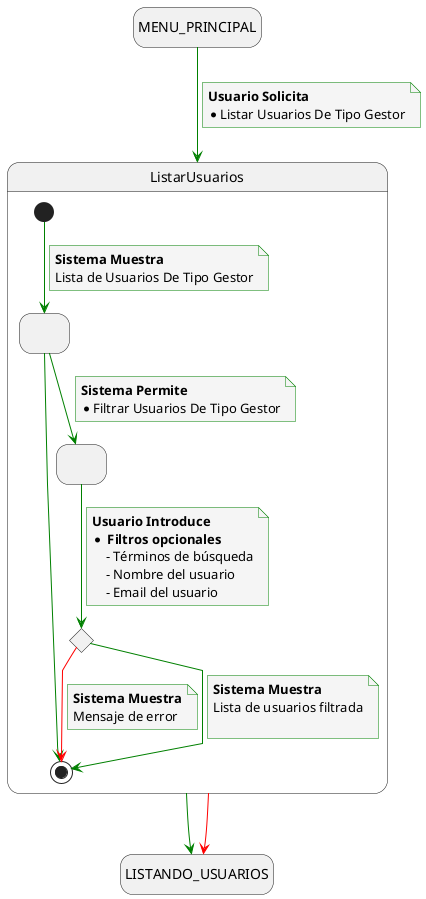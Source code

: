 @startuml listar_usuarios
skinparam {
    NoteBackgroundColor #whiteSmoke
    ArrowColor #green
    NoteBorderColor #green
    linetype polyline
}

hide empty description

state startState as "MENU_PRINCIPAL"
state endState as "LISTANDO_USUARIOS"

startState --> ListarUsuarios
note on link
    <b>Usuario Solicita</b>
    * Listar Usuarios De Tipo Gestor
end note

ListarUsuarios --> endState

ListarUsuarios -[#red]-> endState

state ListarUsuarios {
    state solicitudFiltros as " "
    state envioFiltros as " "
    state revisionFiltrosEnviados <<choice>>
    
    [*] --> solicitudFiltros
    note on link
        <b>Sistema Muestra</b>
        Lista de Usuarios De Tipo Gestor
    end note

    solicitudFiltros -r-> [*]
    
  
    solicitudFiltros --> envioFiltros
    note on link
        <b>Sistema Permite</b>
        * Filtrar Usuarios De Tipo Gestor
    end note

    envioFiltros --> revisionFiltrosEnviados
    note on link
        <b>Usuario Introduce</b>
        * <b> Filtros opcionales </b>
            - Términos de búsqueda
            - Nombre del usuario
            - Email del usuario
    end note

    revisionFiltrosEnviados -[#red]-> [*]
    note on link
        <b>Sistema Muestra</b>
        Mensaje de error
    end note

    revisionFiltrosEnviados --> [*]
    note on link
        <b>Sistema Muestra</b>
        Lista de usuarios filtrada

    end note
}
@enduml